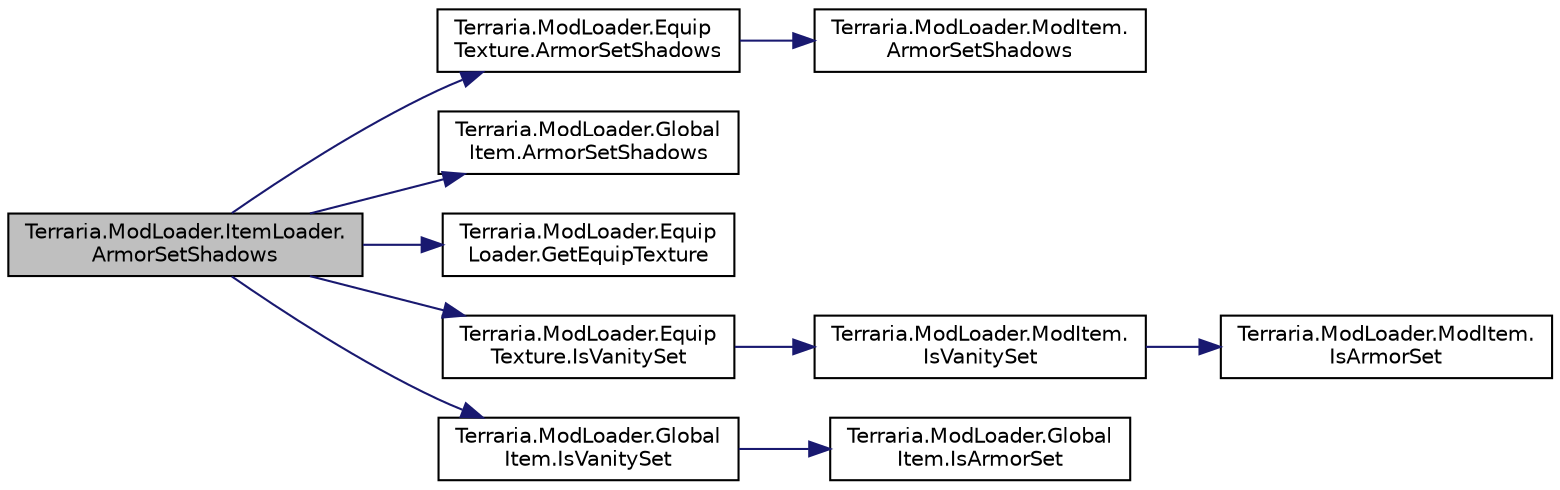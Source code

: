 digraph "Terraria.ModLoader.ItemLoader.ArmorSetShadows"
{
 // LATEX_PDF_SIZE
  edge [fontname="Helvetica",fontsize="10",labelfontname="Helvetica",labelfontsize="10"];
  node [fontname="Helvetica",fontsize="10",shape=record];
  rankdir="LR";
  Node1 [label="Terraria.ModLoader.ItemLoader.\lArmorSetShadows",height=0.2,width=0.4,color="black", fillcolor="grey75", style="filled", fontcolor="black",tooltip="If the player's head texture's IsVanitySet returns true, calls the equipment texture's ArmorSetShadow..."];
  Node1 -> Node2 [color="midnightblue",fontsize="10",style="solid",fontname="Helvetica"];
  Node2 [label="Terraria.ModLoader.Equip\lTexture.ArmorSetShadows",height=0.2,width=0.4,color="black", fillcolor="white", style="filled",URL="$class_terraria_1_1_mod_loader_1_1_equip_texture.html#a8de3969ef1244999f9a92e5fa8bc87af",tooltip="Allows you to determine special visual effects this vanity set has on the player without having to co..."];
  Node2 -> Node3 [color="midnightblue",fontsize="10",style="solid",fontname="Helvetica"];
  Node3 [label="Terraria.ModLoader.ModItem.\lArmorSetShadows",height=0.2,width=0.4,color="black", fillcolor="white", style="filled",URL="$class_terraria_1_1_mod_loader_1_1_mod_item.html#ad84fa7ea1bfb09b8a9de2ec37a6cb48c",tooltip="Allows you to determine special visual effects this vanity set has on the player without having to co..."];
  Node1 -> Node4 [color="midnightblue",fontsize="10",style="solid",fontname="Helvetica"];
  Node4 [label="Terraria.ModLoader.Global\lItem.ArmorSetShadows",height=0.2,width=0.4,color="black", fillcolor="white", style="filled",URL="$class_terraria_1_1_mod_loader_1_1_global_item.html#aa0157164b6840e3d0fdcb1fc2e297c20",tooltip="Allows you to determine special visual effects a vanity has on the player without having to code them..."];
  Node1 -> Node5 [color="midnightblue",fontsize="10",style="solid",fontname="Helvetica"];
  Node5 [label="Terraria.ModLoader.Equip\lLoader.GetEquipTexture",height=0.2,width=0.4,color="black", fillcolor="white", style="filled",URL="$class_terraria_1_1_mod_loader_1_1_equip_loader.html#a87c1e9bb37d938a07111fa76bae78575",tooltip="Gets the equipment texture for the specified equipment type and ID."];
  Node1 -> Node6 [color="midnightblue",fontsize="10",style="solid",fontname="Helvetica"];
  Node6 [label="Terraria.ModLoader.Equip\lTexture.IsVanitySet",height=0.2,width=0.4,color="black", fillcolor="white", style="filled",URL="$class_terraria_1_1_mod_loader_1_1_equip_texture.html#acd4647b2d645c915743daa3b734919f7",tooltip="Returns whether or not the head armor, body armor, and leg armor textures make up a set...."];
  Node6 -> Node7 [color="midnightblue",fontsize="10",style="solid",fontname="Helvetica"];
  Node7 [label="Terraria.ModLoader.ModItem.\lIsVanitySet",height=0.2,width=0.4,color="black", fillcolor="white", style="filled",URL="$class_terraria_1_1_mod_loader_1_1_mod_item.html#a7411ef16c0702304775364b6c177b690",tooltip="Returns whether or not the head armor, body armor, and leg armor textures make up a set...."];
  Node7 -> Node8 [color="midnightblue",fontsize="10",style="solid",fontname="Helvetica"];
  Node8 [label="Terraria.ModLoader.ModItem.\lIsArmorSet",height=0.2,width=0.4,color="black", fillcolor="white", style="filled",URL="$class_terraria_1_1_mod_loader_1_1_mod_item.html#a324513758f139965b9c5d13c588c5517",tooltip="Returns whether or not the head armor, body armor, and leg armor make up a set. If this returns true,..."];
  Node1 -> Node9 [color="midnightblue",fontsize="10",style="solid",fontname="Helvetica"];
  Node9 [label="Terraria.ModLoader.Global\lItem.IsVanitySet",height=0.2,width=0.4,color="black", fillcolor="white", style="filled",URL="$class_terraria_1_1_mod_loader_1_1_global_item.html#afc66c0f98cbc3d51a577b847d011d711",tooltip="Returns whether or not the head armor, body armor, and leg armor textures make up a set...."];
  Node9 -> Node10 [color="midnightblue",fontsize="10",style="solid",fontname="Helvetica"];
  Node10 [label="Terraria.ModLoader.Global\lItem.IsArmorSet",height=0.2,width=0.4,color="black", fillcolor="white", style="filled",URL="$class_terraria_1_1_mod_loader_1_1_global_item.html#a9ea562f4cb6d576abae4b59452e7bccd",tooltip="Allows you to determine whether the player is wearing an armor set, and return a name for this set...."];
}
